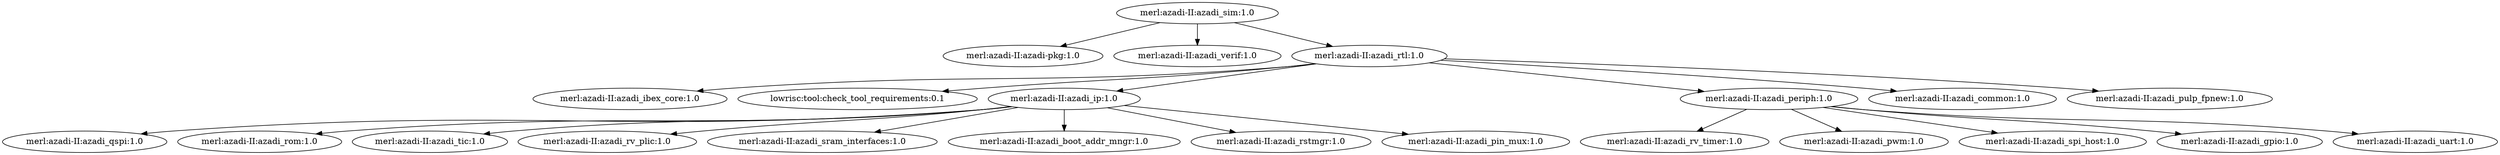 digraph dependencies {
"merl:azadi-II:azadi_sim:1.0"->"merl:azadi-II:azadi-pkg:1.0"
"merl:azadi-II:azadi_sim:1.0"->"merl:azadi-II:azadi_verif:1.0"
"merl:azadi-II:azadi_sim:1.0"->"merl:azadi-II:azadi_rtl:1.0"
"merl:azadi-II:azadi_rtl:1.0"->"merl:azadi-II:azadi_ibex_core:1.0"
"merl:azadi-II:azadi_rtl:1.0"->"lowrisc:tool:check_tool_requirements:0.1"
"merl:azadi-II:azadi_rtl:1.0"->"merl:azadi-II:azadi_ip:1.0"
"merl:azadi-II:azadi_rtl:1.0"->"merl:azadi-II:azadi_periph:1.0"
"merl:azadi-II:azadi_rtl:1.0"->"merl:azadi-II:azadi_common:1.0"
"merl:azadi-II:azadi_rtl:1.0"->"merl:azadi-II:azadi_pulp_fpnew:1.0"
"merl:azadi-II:azadi_ip:1.0"->"merl:azadi-II:azadi_qspi:1.0"
"merl:azadi-II:azadi_ip:1.0"->"merl:azadi-II:azadi_rom:1.0"
"merl:azadi-II:azadi_ip:1.0"->"merl:azadi-II:azadi_tic:1.0"
"merl:azadi-II:azadi_ip:1.0"->"merl:azadi-II:azadi_rv_plic:1.0"
"merl:azadi-II:azadi_ip:1.0"->"merl:azadi-II:azadi_sram_interfaces:1.0"
"merl:azadi-II:azadi_ip:1.0"->"merl:azadi-II:azadi_boot_addr_mngr:1.0"
"merl:azadi-II:azadi_ip:1.0"->"merl:azadi-II:azadi_rstmgr:1.0"
"merl:azadi-II:azadi_ip:1.0"->"merl:azadi-II:azadi_pin_mux:1.0"
"merl:azadi-II:azadi_periph:1.0"->"merl:azadi-II:azadi_rv_timer:1.0"
"merl:azadi-II:azadi_periph:1.0"->"merl:azadi-II:azadi_pwm:1.0"
"merl:azadi-II:azadi_periph:1.0"->"merl:azadi-II:azadi_spi_host:1.0"
"merl:azadi-II:azadi_periph:1.0"->"merl:azadi-II:azadi_gpio:1.0"
"merl:azadi-II:azadi_periph:1.0"->"merl:azadi-II:azadi_uart:1.0"
}
